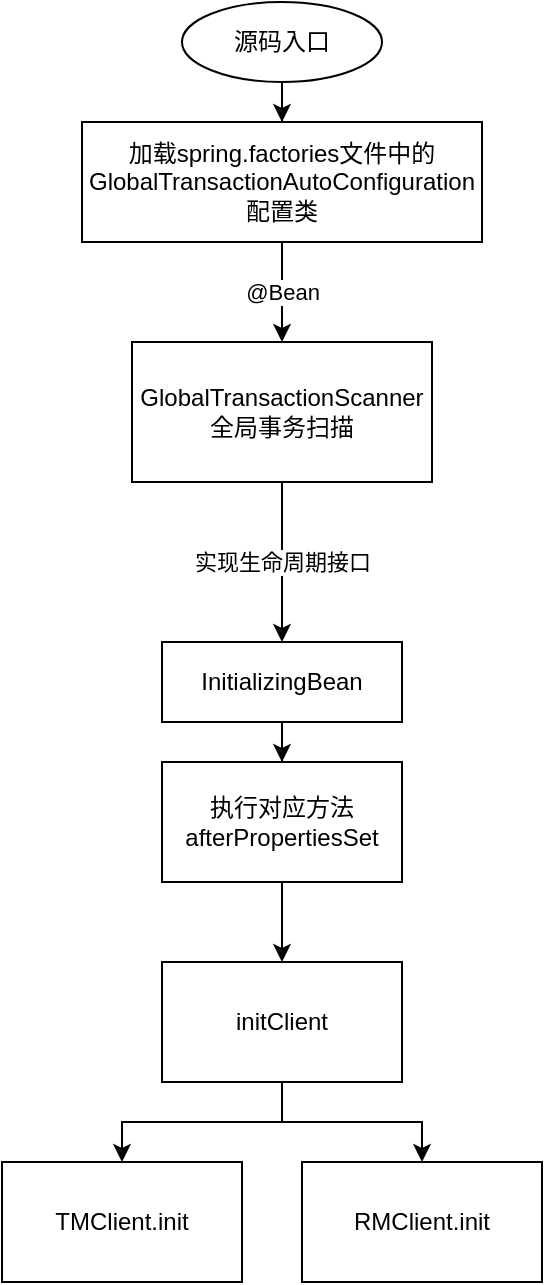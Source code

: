 <mxfile version="16.2.7" type="github">
  <diagram id="2GkdoWeLC6AMlJ0hPWRP" name="第 1 页">
    <mxGraphModel dx="782" dy="436" grid="1" gridSize="10" guides="1" tooltips="1" connect="1" arrows="1" fold="1" page="1" pageScale="1" pageWidth="827" pageHeight="1169" math="0" shadow="0">
      <root>
        <mxCell id="0" />
        <mxCell id="1" parent="0" />
        <mxCell id="bJAYaRsmpoxmMZURCrxh-3" value="" style="edgeStyle=orthogonalEdgeStyle;rounded=0;orthogonalLoop=1;jettySize=auto;html=1;" parent="1" source="bJAYaRsmpoxmMZURCrxh-1" target="bJAYaRsmpoxmMZURCrxh-2" edge="1">
          <mxGeometry relative="1" as="geometry" />
        </mxCell>
        <mxCell id="bJAYaRsmpoxmMZURCrxh-1" value="源码入口&lt;br&gt;" style="ellipse;whiteSpace=wrap;html=1;" parent="1" vertex="1">
          <mxGeometry x="220" y="10" width="100" height="40" as="geometry" />
        </mxCell>
        <mxCell id="bJAYaRsmpoxmMZURCrxh-5" value="@Bean" style="edgeStyle=orthogonalEdgeStyle;rounded=0;orthogonalLoop=1;jettySize=auto;html=1;" parent="1" source="bJAYaRsmpoxmMZURCrxh-2" target="bJAYaRsmpoxmMZURCrxh-4" edge="1">
          <mxGeometry relative="1" as="geometry" />
        </mxCell>
        <mxCell id="bJAYaRsmpoxmMZURCrxh-2" value="加载spring.factories文件中的&lt;br&gt;GlobalTransactionAutoConfiguration配置类" style="whiteSpace=wrap;html=1;" parent="1" vertex="1">
          <mxGeometry x="170" y="70" width="200" height="60" as="geometry" />
        </mxCell>
        <mxCell id="bJAYaRsmpoxmMZURCrxh-7" value="实现生命周期接口" style="edgeStyle=orthogonalEdgeStyle;rounded=0;orthogonalLoop=1;jettySize=auto;html=1;" parent="1" source="bJAYaRsmpoxmMZURCrxh-4" target="bJAYaRsmpoxmMZURCrxh-6" edge="1">
          <mxGeometry relative="1" as="geometry" />
        </mxCell>
        <mxCell id="bJAYaRsmpoxmMZURCrxh-4" value="GlobalTransactionScanner全局事务扫描" style="whiteSpace=wrap;html=1;" parent="1" vertex="1">
          <mxGeometry x="195" y="180" width="150" height="70" as="geometry" />
        </mxCell>
        <mxCell id="bJAYaRsmpoxmMZURCrxh-11" value="" style="edgeStyle=orthogonalEdgeStyle;rounded=0;orthogonalLoop=1;jettySize=auto;html=1;" parent="1" source="bJAYaRsmpoxmMZURCrxh-6" target="bJAYaRsmpoxmMZURCrxh-10" edge="1">
          <mxGeometry relative="1" as="geometry" />
        </mxCell>
        <mxCell id="bJAYaRsmpoxmMZURCrxh-6" value="InitializingBean" style="whiteSpace=wrap;html=1;" parent="1" vertex="1">
          <mxGeometry x="210" y="330" width="120" height="40" as="geometry" />
        </mxCell>
        <mxCell id="oOwQKuBCiQTcTqmvQhUo-2" value="" style="edgeStyle=orthogonalEdgeStyle;rounded=0;orthogonalLoop=1;jettySize=auto;html=1;" edge="1" parent="1" source="bJAYaRsmpoxmMZURCrxh-10" target="oOwQKuBCiQTcTqmvQhUo-1">
          <mxGeometry relative="1" as="geometry" />
        </mxCell>
        <mxCell id="bJAYaRsmpoxmMZURCrxh-10" value="执行对应方法&lt;br&gt;afterPropertiesSet" style="whiteSpace=wrap;html=1;" parent="1" vertex="1">
          <mxGeometry x="210" y="390" width="120" height="60" as="geometry" />
        </mxCell>
        <mxCell id="oOwQKuBCiQTcTqmvQhUo-4" value="" style="edgeStyle=orthogonalEdgeStyle;rounded=0;orthogonalLoop=1;jettySize=auto;html=1;" edge="1" parent="1" source="oOwQKuBCiQTcTqmvQhUo-1" target="oOwQKuBCiQTcTqmvQhUo-3">
          <mxGeometry relative="1" as="geometry" />
        </mxCell>
        <mxCell id="oOwQKuBCiQTcTqmvQhUo-6" value="" style="edgeStyle=orthogonalEdgeStyle;rounded=0;orthogonalLoop=1;jettySize=auto;html=1;" edge="1" parent="1" source="oOwQKuBCiQTcTqmvQhUo-1" target="oOwQKuBCiQTcTqmvQhUo-5">
          <mxGeometry relative="1" as="geometry" />
        </mxCell>
        <mxCell id="oOwQKuBCiQTcTqmvQhUo-1" value="initClient" style="whiteSpace=wrap;html=1;" vertex="1" parent="1">
          <mxGeometry x="210" y="490" width="120" height="60" as="geometry" />
        </mxCell>
        <mxCell id="oOwQKuBCiQTcTqmvQhUo-3" value="RMClient.init" style="whiteSpace=wrap;html=1;" vertex="1" parent="1">
          <mxGeometry x="280" y="590" width="120" height="60" as="geometry" />
        </mxCell>
        <mxCell id="oOwQKuBCiQTcTqmvQhUo-5" value="TMClient.init" style="whiteSpace=wrap;html=1;" vertex="1" parent="1">
          <mxGeometry x="130" y="590" width="120" height="60" as="geometry" />
        </mxCell>
      </root>
    </mxGraphModel>
  </diagram>
</mxfile>
